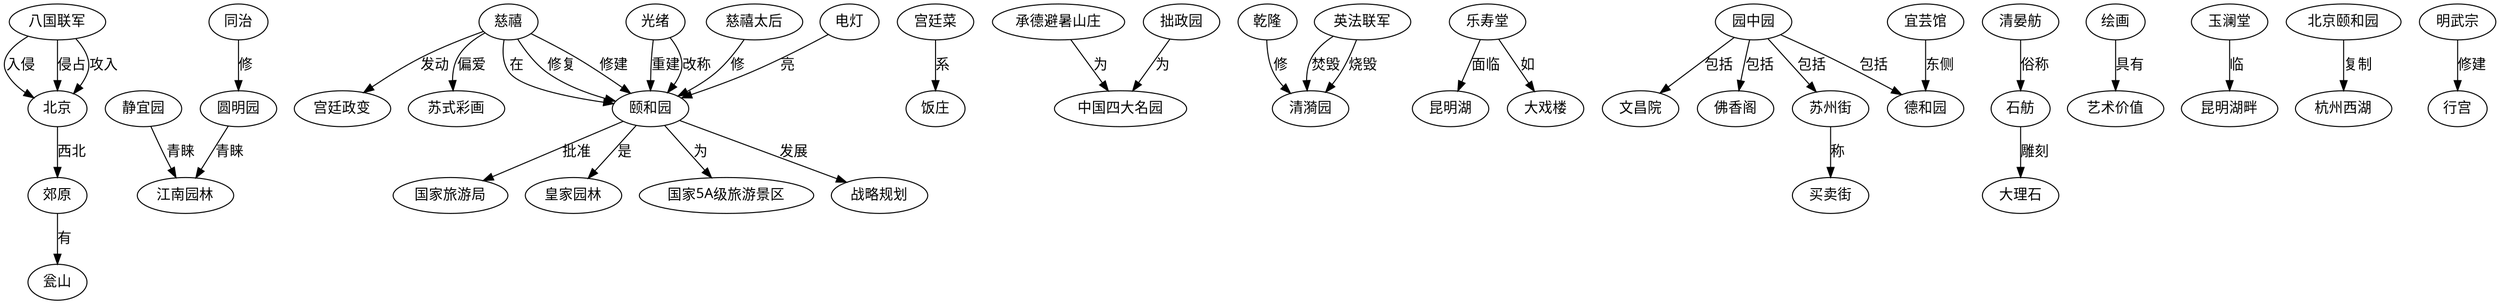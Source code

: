 digraph 202022822226639261 {
	"八国联军" [fontname=FangSong]
	"北京" [fontname=FangSong]
	"八国联军" -> "北京" [label="入侵" fontname=FangSong]
	"静宜园" [fontname=FangSong]
	"江南园林" [fontname=FangSong]
	"静宜园" -> "江南园林" [label="青睐" fontname=FangSong]
	"慈禧" [fontname=FangSong]
	"宫廷政变" [fontname=FangSong]
	"慈禧" -> "宫廷政变" [label="发动" fontname=FangSong]
	"八国联军" [fontname=FangSong]
	"北京" [fontname=FangSong]
	"八国联军" -> "北京" [label="侵占" fontname=FangSong]
	"宫廷菜" [fontname=FangSong]
	"饭庄" [fontname=FangSong]
	"宫廷菜" -> "饭庄" [label="系" fontname=FangSong]
	"圆明园" [fontname=FangSong]
	"江南园林" [fontname=FangSong]
	"圆明园" -> "江南园林" [label="青睐" fontname=FangSong]
	"颐和园" [fontname=FangSong]
	"国家旅游局" [fontname=FangSong]
	"颐和园" -> "国家旅游局" [label="批准" fontname=FangSong]
	"承德避暑山庄" [fontname=FangSong]
	"中国四大名园" [fontname=FangSong]
	"承德避暑山庄" -> "中国四大名园" [label="为" fontname=FangSong]
	"乾隆" [fontname=FangSong]
	"清漪园" [fontname=FangSong]
	"乾隆" -> "清漪园" [label="修" fontname=FangSong]
	"乐寿堂" [fontname=FangSong]
	"昆明湖" [fontname=FangSong]
	"乐寿堂" -> "昆明湖" [label="面临" fontname=FangSong]
	"慈禧" [fontname=FangSong]
	"颐和园" [fontname=FangSong]
	"慈禧" -> "颐和园" [label="在" fontname=FangSong]
	"苏州街" [fontname=FangSong]
	"买卖街" [fontname=FangSong]
	"苏州街" -> "买卖街" [label="称" fontname=FangSong]
	"石舫" [fontname=FangSong]
	"大理石" [fontname=FangSong]
	"石舫" -> "大理石" [label="雕刻" fontname=FangSong]
	"园中园" [fontname=FangSong]
	"佛香阁" [fontname=FangSong]
	"园中园" -> "佛香阁" [label="包括" fontname=FangSong]
	"绘画" [fontname=FangSong]
	"艺术价值" [fontname=FangSong]
	"绘画" -> "艺术价值" [label="具有" fontname=FangSong]
	"玉澜堂" [fontname=FangSong]
	"昆明湖畔" [fontname=FangSong]
	"玉澜堂" -> "昆明湖畔" [label="临" fontname=FangSong]
	"宜芸馆" [fontname=FangSong]
	"德和园" [fontname=FangSong]
	"宜芸馆" -> "德和园" [label="东侧" fontname=FangSong]
	"园中园" [fontname=FangSong]
	"苏州街" [fontname=FangSong]
	"园中园" -> "苏州街" [label="包括" fontname=FangSong]
	"英法联军" [fontname=FangSong]
	"清漪园" [fontname=FangSong]
	"英法联军" -> "清漪园" [label="焚毁" fontname=FangSong]
	"北京" [fontname=FangSong]
	"郊原" [fontname=FangSong]
	"北京" -> "郊原" [label="西北" fontname=FangSong]
	"光绪" [fontname=FangSong]
	"颐和园" [fontname=FangSong]
	"光绪" -> "颐和园" [label="重建" fontname=FangSong]
	"北京颐和园" [fontname=FangSong]
	"杭州西湖" [fontname=FangSong]
	"北京颐和园" -> "杭州西湖" [label="复制" fontname=FangSong]
	"光绪" [fontname=FangSong]
	"颐和园" [fontname=FangSong]
	"光绪" -> "颐和园" [label="改称" fontname=FangSong]
	"颐和园" [fontname=FangSong]
	"皇家园林" [fontname=FangSong]
	"颐和园" -> "皇家园林" [label="是" fontname=FangSong]
	"郊原" [fontname=FangSong]
	"瓮山" [fontname=FangSong]
	"郊原" -> "瓮山" [label="有" fontname=FangSong]
	"明武宗" [fontname=FangSong]
	"行宫" [fontname=FangSong]
	"明武宗" -> "行宫" [label="修建" fontname=FangSong]
	"拙政园" [fontname=FangSong]
	"中国四大名园" [fontname=FangSong]
	"拙政园" -> "中国四大名园" [label="为" fontname=FangSong]
	"慈禧" [fontname=FangSong]
	"颐和园" [fontname=FangSong]
	"慈禧" -> "颐和园" [label="修复" fontname=FangSong]
	"英法联军" [fontname=FangSong]
	"清漪园" [fontname=FangSong]
	"英法联军" -> "清漪园" [label="烧毁" fontname=FangSong]
	"乐寿堂" [fontname=FangSong]
	"大戏楼" [fontname=FangSong]
	"乐寿堂" -> "大戏楼" [label="如" fontname=FangSong]
	"八国联军" [fontname=FangSong]
	"北京" [fontname=FangSong]
	"八国联军" -> "北京" [label="攻入" fontname=FangSong]
	"园中园" [fontname=FangSong]
	"德和园" [fontname=FangSong]
	"园中园" -> "德和园" [label="包括" fontname=FangSong]
	"慈禧" [fontname=FangSong]
	"苏式彩画" [fontname=FangSong]
	"慈禧" -> "苏式彩画" [label="偏爱" fontname=FangSong]
	"慈禧太后" [fontname=FangSong]
	"颐和园" [fontname=FangSong]
	"慈禧太后" -> "颐和园" [label="修" fontname=FangSong]
	"清晏舫" [fontname=FangSong]
	"石舫" [fontname=FangSong]
	"清晏舫" -> "石舫" [label="俗称" fontname=FangSong]
	"颐和园" [fontname=FangSong]
	"国家5A级旅游景区" [fontname=FangSong]
	"颐和园" -> "国家5A级旅游景区" [label="为" fontname=FangSong]
	"颐和园" [fontname=FangSong]
	"战略规划" [fontname=FangSong]
	"颐和园" -> "战略规划" [label="发展" fontname=FangSong]
	"同治" [fontname=FangSong]
	"圆明园" [fontname=FangSong]
	"同治" -> "圆明园" [label="修" fontname=FangSong]
	"电灯" [fontname=FangSong]
	"颐和园" [fontname=FangSong]
	"电灯" -> "颐和园" [label="亮" fontname=FangSong]
	"园中园" [fontname=FangSong]
	"文昌院" [fontname=FangSong]
	"园中园" -> "文昌院" [label="包括" fontname=FangSong]
	"慈禧" [fontname=FangSong]
	"颐和园" [fontname=FangSong]
	"慈禧" -> "颐和园" [label="修建" fontname=FangSong]
}
